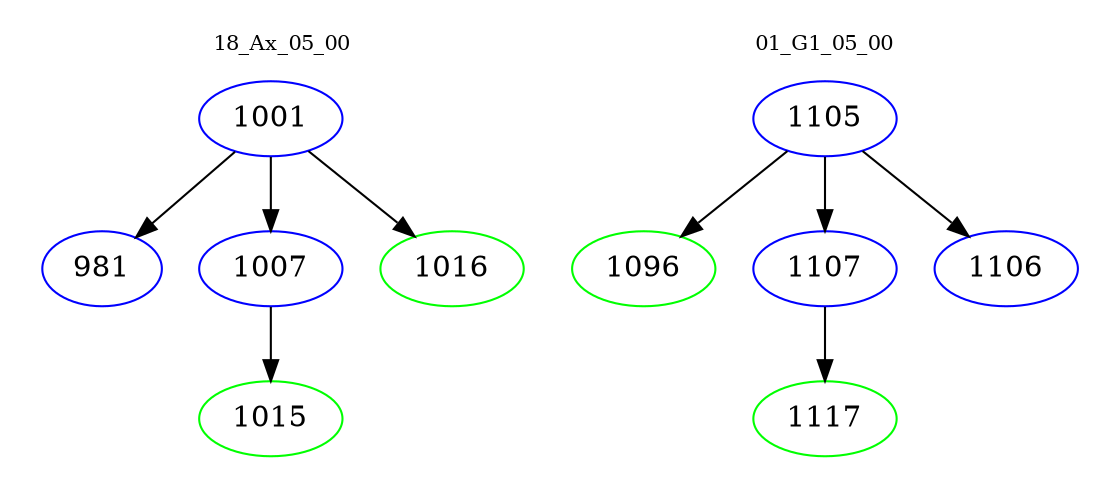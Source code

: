 digraph{
subgraph cluster_0 {
color = white
label = "18_Ax_05_00";
fontsize=10;
T0_1001 [label="1001", color="blue"]
T0_1001 -> T0_981 [color="black"]
T0_981 [label="981", color="blue"]
T0_1001 -> T0_1007 [color="black"]
T0_1007 [label="1007", color="blue"]
T0_1007 -> T0_1015 [color="black"]
T0_1015 [label="1015", color="green"]
T0_1001 -> T0_1016 [color="black"]
T0_1016 [label="1016", color="green"]
}
subgraph cluster_1 {
color = white
label = "01_G1_05_00";
fontsize=10;
T1_1105 [label="1105", color="blue"]
T1_1105 -> T1_1096 [color="black"]
T1_1096 [label="1096", color="green"]
T1_1105 -> T1_1107 [color="black"]
T1_1107 [label="1107", color="blue"]
T1_1107 -> T1_1117 [color="black"]
T1_1117 [label="1117", color="green"]
T1_1105 -> T1_1106 [color="black"]
T1_1106 [label="1106", color="blue"]
}
}
